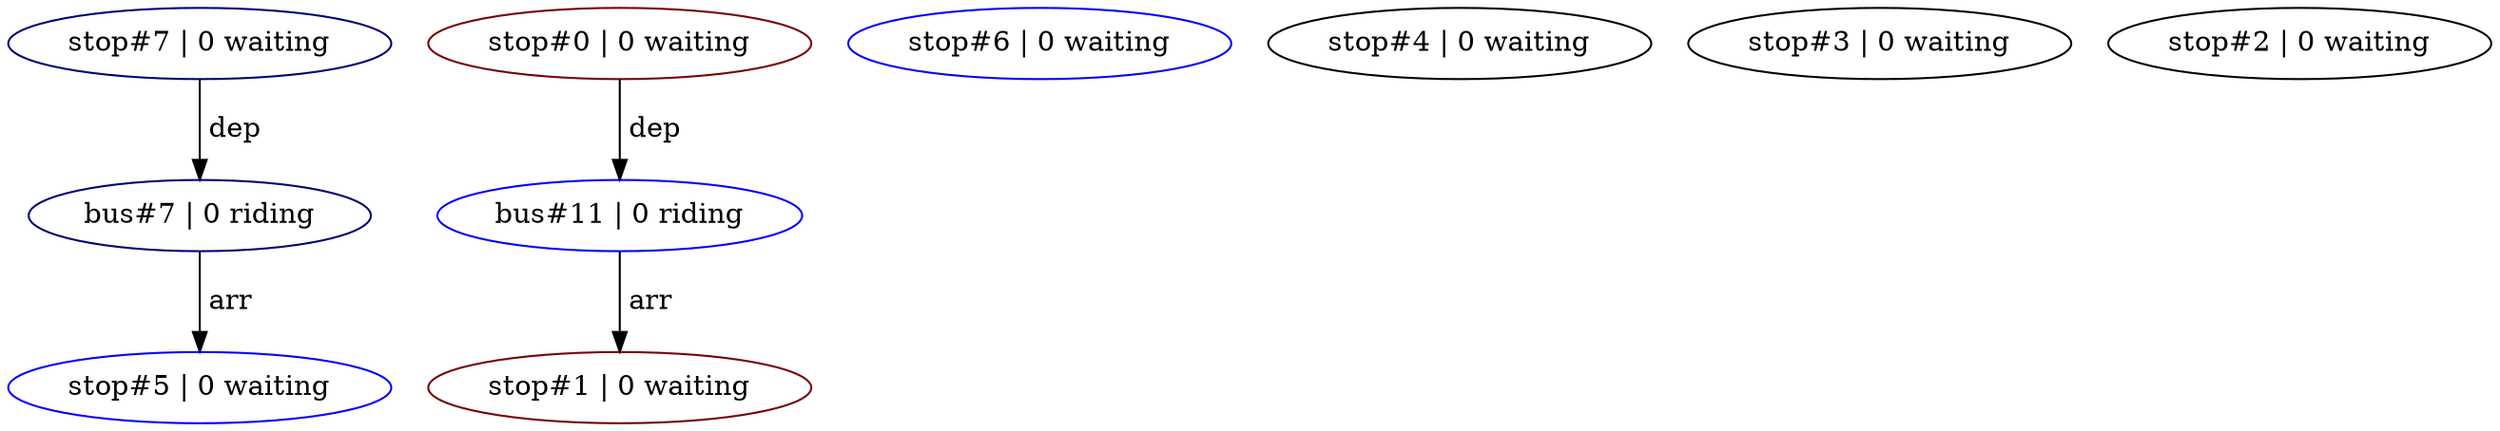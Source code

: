 digraph G
{
  bus7 [ label="bus#7 | 0 riding", color="#000077"];
  bus11 [ label="bus#11 | 0 riding", color="#0000FF"];

  stop7 [ label="stop#7 | 0 waiting", color="#000077"];
  stop6 [ label="stop#6 | 0 waiting", color="#0000FF"];
  stop5 [ label="stop#5 | 0 waiting", color="#0000FF"];
  stop4 [ label="stop#4 | 0 waiting", color="#000000"];
  stop3 [ label="stop#3 | 0 waiting", color="#000000"];
  stop2 [ label="stop#2 | 0 waiting", color="#000000"];
  stop1 [ label="stop#1 | 0 waiting", color="#770000"];
  stop0 [ label="stop#0 | 0 waiting", color="#770000"];

  stop7 -> bus7 [ label=" dep" ];
  bus7 -> stop5 [ label=" arr" ];
  stop0 -> bus11 [ label=" dep" ];
  bus11 -> stop1 [ label=" arr" ];
}
